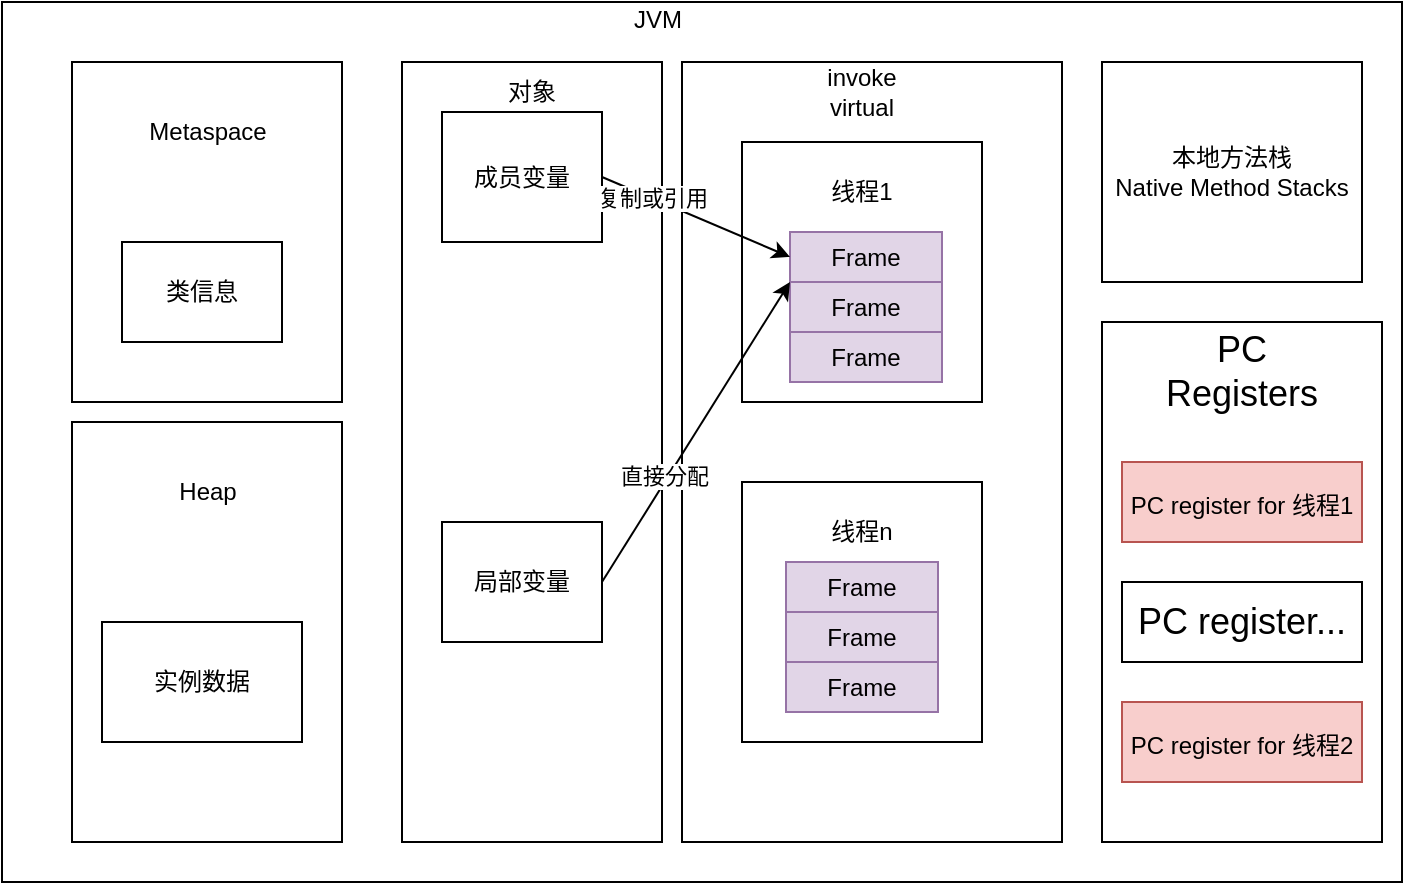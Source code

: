 <mxfile version="16.6.5" type="github">
  <diagram id="tnTumeyrzD-RrZYyxLLr" name="Page-1">
    <mxGraphModel dx="782" dy="514" grid="1" gridSize="10" guides="1" tooltips="1" connect="1" arrows="1" fold="1" page="1" pageScale="1" pageWidth="827" pageHeight="1169" math="0" shadow="0">
      <root>
        <mxCell id="0" />
        <mxCell id="1" parent="0" />
        <mxCell id="9Rks6HAnN5bKSEFKCdXg-1" value="" style="rounded=0;whiteSpace=wrap;html=1;" vertex="1" parent="1">
          <mxGeometry x="20" y="50" width="700" height="440" as="geometry" />
        </mxCell>
        <mxCell id="9Rks6HAnN5bKSEFKCdXg-2" value="JVM&#xa;" style="text;strokeColor=none;fillColor=none;align=left;verticalAlign=middle;spacingLeft=4;spacingRight=4;overflow=hidden;points=[[0,0.5],[1,0.5]];portConstraint=eastwest;rotatable=0;" vertex="1" parent="1">
          <mxGeometry x="330" y="50" width="80" height="30" as="geometry" />
        </mxCell>
        <mxCell id="9Rks6HAnN5bKSEFKCdXg-3" value="" style="rounded=0;whiteSpace=wrap;html=1;" vertex="1" parent="1">
          <mxGeometry x="55" y="80" width="135" height="170" as="geometry" />
        </mxCell>
        <mxCell id="9Rks6HAnN5bKSEFKCdXg-4" value="" style="rounded=0;whiteSpace=wrap;html=1;" vertex="1" parent="1">
          <mxGeometry x="55" y="260" width="135" height="210" as="geometry" />
        </mxCell>
        <mxCell id="9Rks6HAnN5bKSEFKCdXg-5" value="" style="rounded=0;whiteSpace=wrap;html=1;" vertex="1" parent="1">
          <mxGeometry x="220" y="80" width="130" height="390" as="geometry" />
        </mxCell>
        <mxCell id="9Rks6HAnN5bKSEFKCdXg-6" value="" style="rounded=0;whiteSpace=wrap;html=1;" vertex="1" parent="1">
          <mxGeometry x="360" y="80" width="190" height="390" as="geometry" />
        </mxCell>
        <mxCell id="9Rks6HAnN5bKSEFKCdXg-7" value="本地方法栈&lt;br&gt;Native Method Stacks" style="rounded=0;whiteSpace=wrap;html=1;" vertex="1" parent="1">
          <mxGeometry x="570" y="80" width="130" height="110" as="geometry" />
        </mxCell>
        <mxCell id="9Rks6HAnN5bKSEFKCdXg-8" value="" style="rounded=0;whiteSpace=wrap;html=1;" vertex="1" parent="1">
          <mxGeometry x="570" y="210" width="140" height="260" as="geometry" />
        </mxCell>
        <mxCell id="9Rks6HAnN5bKSEFKCdXg-9" value="Metaspace" style="text;html=1;strokeColor=none;fillColor=none;align=center;verticalAlign=middle;whiteSpace=wrap;rounded=0;" vertex="1" parent="1">
          <mxGeometry x="93" y="100" width="60" height="30" as="geometry" />
        </mxCell>
        <mxCell id="9Rks6HAnN5bKSEFKCdXg-10" value="类信息" style="rounded=0;whiteSpace=wrap;html=1;" vertex="1" parent="1">
          <mxGeometry x="80" y="170" width="80" height="50" as="geometry" />
        </mxCell>
        <mxCell id="9Rks6HAnN5bKSEFKCdXg-11" value="Heap" style="text;html=1;strokeColor=none;fillColor=none;align=center;verticalAlign=middle;whiteSpace=wrap;rounded=0;" vertex="1" parent="1">
          <mxGeometry x="93" y="280" width="60" height="30" as="geometry" />
        </mxCell>
        <mxCell id="9Rks6HAnN5bKSEFKCdXg-12" value="实例数据" style="rounded=0;whiteSpace=wrap;html=1;" vertex="1" parent="1">
          <mxGeometry x="70" y="360" width="100" height="60" as="geometry" />
        </mxCell>
        <mxCell id="9Rks6HAnN5bKSEFKCdXg-13" value="成员变量" style="rounded=0;whiteSpace=wrap;html=1;" vertex="1" parent="1">
          <mxGeometry x="240" y="105" width="80" height="65" as="geometry" />
        </mxCell>
        <mxCell id="9Rks6HAnN5bKSEFKCdXg-14" value="局部变量" style="rounded=0;whiteSpace=wrap;html=1;" vertex="1" parent="1">
          <mxGeometry x="240" y="310" width="80" height="60" as="geometry" />
        </mxCell>
        <mxCell id="9Rks6HAnN5bKSEFKCdXg-15" value="" style="rounded=0;whiteSpace=wrap;html=1;" vertex="1" parent="1">
          <mxGeometry x="390" y="120" width="120" height="130" as="geometry" />
        </mxCell>
        <mxCell id="9Rks6HAnN5bKSEFKCdXg-16" value="" style="rounded=0;whiteSpace=wrap;html=1;" vertex="1" parent="1">
          <mxGeometry x="390" y="290" width="120" height="130" as="geometry" />
        </mxCell>
        <mxCell id="9Rks6HAnN5bKSEFKCdXg-17" value="线程1" style="text;html=1;strokeColor=none;fillColor=none;align=center;verticalAlign=middle;whiteSpace=wrap;rounded=0;" vertex="1" parent="1">
          <mxGeometry x="420" y="130" width="60" height="30" as="geometry" />
        </mxCell>
        <mxCell id="9Rks6HAnN5bKSEFKCdXg-18" value="线程n" style="text;html=1;strokeColor=none;fillColor=none;align=center;verticalAlign=middle;whiteSpace=wrap;rounded=0;" vertex="1" parent="1">
          <mxGeometry x="420" y="300" width="60" height="30" as="geometry" />
        </mxCell>
        <mxCell id="9Rks6HAnN5bKSEFKCdXg-19" value="Frame" style="rounded=0;whiteSpace=wrap;html=1;fillColor=#e1d5e7;strokeColor=#9673a6;" vertex="1" parent="1">
          <mxGeometry x="414" y="165" width="76" height="25" as="geometry" />
        </mxCell>
        <mxCell id="9Rks6HAnN5bKSEFKCdXg-20" value="Frame" style="rounded=0;whiteSpace=wrap;html=1;fillColor=#e1d5e7;strokeColor=#9673a6;" vertex="1" parent="1">
          <mxGeometry x="414" y="190" width="76" height="25" as="geometry" />
        </mxCell>
        <mxCell id="9Rks6HAnN5bKSEFKCdXg-21" value="Frame" style="rounded=0;whiteSpace=wrap;html=1;fillColor=#e1d5e7;strokeColor=#9673a6;" vertex="1" parent="1">
          <mxGeometry x="414" y="215" width="76" height="25" as="geometry" />
        </mxCell>
        <mxCell id="9Rks6HAnN5bKSEFKCdXg-22" value="Frame" style="rounded=0;whiteSpace=wrap;html=1;fillColor=#e1d5e7;strokeColor=#9673a6;" vertex="1" parent="1">
          <mxGeometry x="412" y="330" width="76" height="25" as="geometry" />
        </mxCell>
        <mxCell id="9Rks6HAnN5bKSEFKCdXg-23" value="Frame" style="rounded=0;whiteSpace=wrap;html=1;fillColor=#e1d5e7;strokeColor=#9673a6;" vertex="1" parent="1">
          <mxGeometry x="412" y="355" width="76" height="25" as="geometry" />
        </mxCell>
        <mxCell id="9Rks6HAnN5bKSEFKCdXg-24" value="Frame" style="rounded=0;whiteSpace=wrap;html=1;fillColor=#e1d5e7;strokeColor=#9673a6;" vertex="1" parent="1">
          <mxGeometry x="412" y="380" width="76" height="25" as="geometry" />
        </mxCell>
        <mxCell id="9Rks6HAnN5bKSEFKCdXg-26" style="rounded=0;orthogonalLoop=1;jettySize=auto;html=1;exitX=1;exitY=0.5;exitDx=0;exitDy=0;entryX=0;entryY=0;entryDx=0;entryDy=0;endArrow=classic;endFill=1;" edge="1" parent="1" source="9Rks6HAnN5bKSEFKCdXg-14" target="9Rks6HAnN5bKSEFKCdXg-20">
          <mxGeometry relative="1" as="geometry" />
        </mxCell>
        <mxCell id="9Rks6HAnN5bKSEFKCdXg-28" value="直接分配" style="edgeLabel;html=1;align=center;verticalAlign=middle;resizable=0;points=[];" vertex="1" connectable="0" parent="9Rks6HAnN5bKSEFKCdXg-26">
          <mxGeometry x="-0.307" y="2" relative="1" as="geometry">
            <mxPoint as="offset" />
          </mxGeometry>
        </mxCell>
        <mxCell id="9Rks6HAnN5bKSEFKCdXg-25" style="rounded=0;orthogonalLoop=1;jettySize=auto;html=1;exitX=1;exitY=0.5;exitDx=0;exitDy=0;entryX=0;entryY=0.5;entryDx=0;entryDy=0;endArrow=classic;endFill=1;" edge="1" parent="1" source="9Rks6HAnN5bKSEFKCdXg-13" target="9Rks6HAnN5bKSEFKCdXg-19">
          <mxGeometry relative="1" as="geometry" />
        </mxCell>
        <mxCell id="9Rks6HAnN5bKSEFKCdXg-27" value="复制或引用" style="edgeLabel;html=1;align=center;verticalAlign=middle;resizable=0;points=[];" vertex="1" connectable="0" parent="9Rks6HAnN5bKSEFKCdXg-25">
          <mxGeometry x="-0.469" relative="1" as="geometry">
            <mxPoint as="offset" />
          </mxGeometry>
        </mxCell>
        <mxCell id="9Rks6HAnN5bKSEFKCdXg-29" value="对象" style="text;html=1;strokeColor=none;fillColor=none;align=center;verticalAlign=middle;whiteSpace=wrap;rounded=0;" vertex="1" parent="1">
          <mxGeometry x="255" y="80" width="60" height="30" as="geometry" />
        </mxCell>
        <mxCell id="9Rks6HAnN5bKSEFKCdXg-30" value="invoke virtual" style="text;html=1;strokeColor=none;fillColor=none;align=center;verticalAlign=middle;whiteSpace=wrap;rounded=0;" vertex="1" parent="1">
          <mxGeometry x="420" y="80" width="60" height="30" as="geometry" />
        </mxCell>
        <mxCell id="9Rks6HAnN5bKSEFKCdXg-31" value="&lt;font style=&quot;font-size: 18px&quot;&gt;PC Registers&lt;/font&gt;" style="text;html=1;strokeColor=none;fillColor=none;align=center;verticalAlign=middle;whiteSpace=wrap;rounded=0;" vertex="1" parent="1">
          <mxGeometry x="610" y="220" width="60" height="30" as="geometry" />
        </mxCell>
        <mxCell id="9Rks6HAnN5bKSEFKCdXg-32" value="&lt;font style=&quot;font-size: 12px&quot;&gt;PC register for 线程1&lt;/font&gt;" style="rounded=0;whiteSpace=wrap;html=1;fontSize=18;fillColor=#f8cecc;strokeColor=#b85450;" vertex="1" parent="1">
          <mxGeometry x="580" y="280" width="120" height="40" as="geometry" />
        </mxCell>
        <mxCell id="9Rks6HAnN5bKSEFKCdXg-36" value="PC register..." style="rounded=0;whiteSpace=wrap;html=1;fontSize=18;" vertex="1" parent="1">
          <mxGeometry x="580" y="340" width="120" height="40" as="geometry" />
        </mxCell>
        <mxCell id="9Rks6HAnN5bKSEFKCdXg-37" value="&lt;font style=&quot;font-size: 12px&quot;&gt;PC register for 线程2&lt;/font&gt;" style="rounded=0;whiteSpace=wrap;html=1;fontSize=18;fillColor=#f8cecc;strokeColor=#b85450;" vertex="1" parent="1">
          <mxGeometry x="580" y="400" width="120" height="40" as="geometry" />
        </mxCell>
      </root>
    </mxGraphModel>
  </diagram>
</mxfile>

